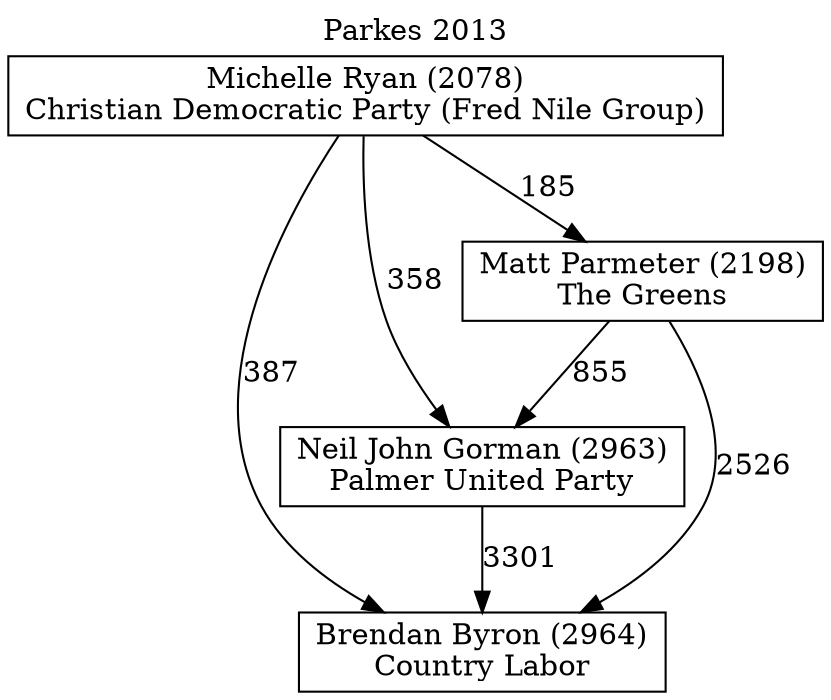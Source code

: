 // House preference flow
digraph "Brendan Byron (2964)_Parkes_2013" {
	graph [label="Parkes 2013" labelloc=t mclimit=10]
	node [shape=box]
	"Brendan Byron (2964)" [label="Brendan Byron (2964)
Country Labor"]
	"Neil John Gorman (2963)" [label="Neil John Gorman (2963)
Palmer United Party"]
	"Matt Parmeter (2198)" [label="Matt Parmeter (2198)
The Greens"]
	"Michelle Ryan (2078)" [label="Michelle Ryan (2078)
Christian Democratic Party (Fred Nile Group)"]
	"Neil John Gorman (2963)" -> "Brendan Byron (2964)" [label=3301]
	"Matt Parmeter (2198)" -> "Neil John Gorman (2963)" [label=855]
	"Michelle Ryan (2078)" -> "Matt Parmeter (2198)" [label=185]
	"Matt Parmeter (2198)" -> "Brendan Byron (2964)" [label=2526]
	"Michelle Ryan (2078)" -> "Brendan Byron (2964)" [label=387]
	"Michelle Ryan (2078)" -> "Neil John Gorman (2963)" [label=358]
}
